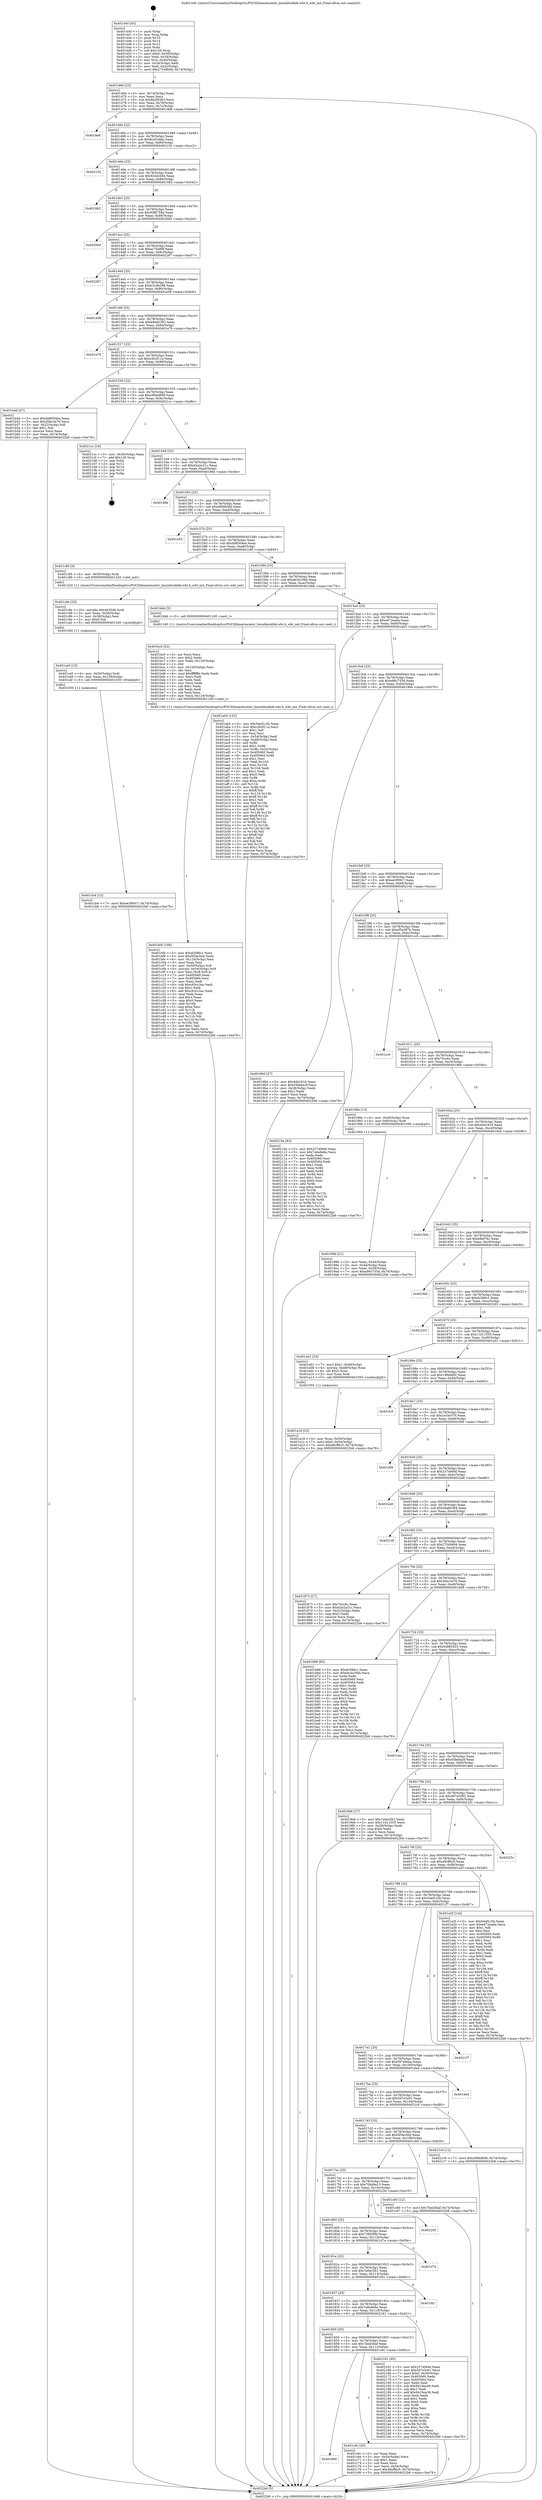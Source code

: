 digraph "0x401440" {
  label = "0x401440 (/mnt/c/Users/mathe/Desktop/tcc/POCII/binaries/extr_linuxblockblk-wbt.h_wbt_init_Final-ollvm.out::main(0))"
  labelloc = "t"
  node[shape=record]

  Entry [label="",width=0.3,height=0.3,shape=circle,fillcolor=black,style=filled]
  "0x40146d" [label="{
     0x40146d [23]\l
     | [instrs]\l
     &nbsp;&nbsp;0x40146d \<+3\>: mov -0x74(%rbp),%eax\l
     &nbsp;&nbsp;0x401470 \<+2\>: mov %eax,%ecx\l
     &nbsp;&nbsp;0x401472 \<+6\>: sub $0x8a2f0363,%ecx\l
     &nbsp;&nbsp;0x401478 \<+3\>: mov %eax,-0x78(%rbp)\l
     &nbsp;&nbsp;0x40147b \<+3\>: mov %ecx,-0x7c(%rbp)\l
     &nbsp;&nbsp;0x40147e \<+6\>: je 00000000004018e6 \<main+0x4a6\>\l
  }"]
  "0x4018e6" [label="{
     0x4018e6\l
  }", style=dashed]
  "0x401484" [label="{
     0x401484 [22]\l
     | [instrs]\l
     &nbsp;&nbsp;0x401484 \<+5\>: jmp 0000000000401489 \<main+0x49\>\l
     &nbsp;&nbsp;0x401489 \<+3\>: mov -0x78(%rbp),%eax\l
     &nbsp;&nbsp;0x40148c \<+5\>: sub $0x8ca53dae,%eax\l
     &nbsp;&nbsp;0x401491 \<+3\>: mov %eax,-0x80(%rbp)\l
     &nbsp;&nbsp;0x401494 \<+6\>: je 0000000000402102 \<main+0xcc2\>\l
  }"]
  Exit [label="",width=0.3,height=0.3,shape=circle,fillcolor=black,style=filled,peripheries=2]
  "0x402102" [label="{
     0x402102\l
  }", style=dashed]
  "0x40149a" [label="{
     0x40149a [25]\l
     | [instrs]\l
     &nbsp;&nbsp;0x40149a \<+5\>: jmp 000000000040149f \<main+0x5f\>\l
     &nbsp;&nbsp;0x40149f \<+3\>: mov -0x78(%rbp),%eax\l
     &nbsp;&nbsp;0x4014a2 \<+5\>: sub $0x92d4cb94,%eax\l
     &nbsp;&nbsp;0x4014a7 \<+6\>: mov %eax,-0x84(%rbp)\l
     &nbsp;&nbsp;0x4014ad \<+6\>: je 0000000000401982 \<main+0x542\>\l
  }"]
  "0x401cb4" [label="{
     0x401cb4 [12]\l
     | [instrs]\l
     &nbsp;&nbsp;0x401cb4 \<+7\>: movl $0xee3f00c7,-0x74(%rbp)\l
     &nbsp;&nbsp;0x401cbb \<+5\>: jmp 00000000004022b6 \<main+0xe76\>\l
  }"]
  "0x401982" [label="{
     0x401982\l
  }", style=dashed]
  "0x4014b3" [label="{
     0x4014b3 [25]\l
     | [instrs]\l
     &nbsp;&nbsp;0x4014b3 \<+5\>: jmp 00000000004014b8 \<main+0x78\>\l
     &nbsp;&nbsp;0x4014b8 \<+3\>: mov -0x78(%rbp),%eax\l
     &nbsp;&nbsp;0x4014bb \<+5\>: sub $0x93f6758a,%eax\l
     &nbsp;&nbsp;0x4014c0 \<+6\>: mov %eax,-0x88(%rbp)\l
     &nbsp;&nbsp;0x4014c6 \<+6\>: je 000000000040206d \<main+0xc2d\>\l
  }"]
  "0x401ca5" [label="{
     0x401ca5 [15]\l
     | [instrs]\l
     &nbsp;&nbsp;0x401ca5 \<+4\>: mov -0x50(%rbp),%rdi\l
     &nbsp;&nbsp;0x401ca9 \<+6\>: mov %eax,-0x128(%rbp)\l
     &nbsp;&nbsp;0x401caf \<+5\>: call 0000000000401030 \<free@plt\>\l
     | [calls]\l
     &nbsp;&nbsp;0x401030 \{1\} (unknown)\l
  }"]
  "0x40206d" [label="{
     0x40206d\l
  }", style=dashed]
  "0x4014cc" [label="{
     0x4014cc [25]\l
     | [instrs]\l
     &nbsp;&nbsp;0x4014cc \<+5\>: jmp 00000000004014d1 \<main+0x91\>\l
     &nbsp;&nbsp;0x4014d1 \<+3\>: mov -0x78(%rbp),%eax\l
     &nbsp;&nbsp;0x4014d4 \<+5\>: sub $0xac75a89f,%eax\l
     &nbsp;&nbsp;0x4014d9 \<+6\>: mov %eax,-0x8c(%rbp)\l
     &nbsp;&nbsp;0x4014df \<+6\>: je 0000000000402297 \<main+0xe57\>\l
  }"]
  "0x401c8e" [label="{
     0x401c8e [23]\l
     | [instrs]\l
     &nbsp;&nbsp;0x401c8e \<+10\>: movabs $0x4030d6,%rdi\l
     &nbsp;&nbsp;0x401c98 \<+3\>: mov %eax,-0x58(%rbp)\l
     &nbsp;&nbsp;0x401c9b \<+3\>: mov -0x58(%rbp),%esi\l
     &nbsp;&nbsp;0x401c9e \<+2\>: mov $0x0,%al\l
     &nbsp;&nbsp;0x401ca0 \<+5\>: call 0000000000401040 \<printf@plt\>\l
     | [calls]\l
     &nbsp;&nbsp;0x401040 \{1\} (unknown)\l
  }"]
  "0x402297" [label="{
     0x402297\l
  }", style=dashed]
  "0x4014e5" [label="{
     0x4014e5 [25]\l
     | [instrs]\l
     &nbsp;&nbsp;0x4014e5 \<+5\>: jmp 00000000004014ea \<main+0xaa\>\l
     &nbsp;&nbsp;0x4014ea \<+3\>: mov -0x78(%rbp),%eax\l
     &nbsp;&nbsp;0x4014ed \<+5\>: sub $0xb319b299,%eax\l
     &nbsp;&nbsp;0x4014f2 \<+6\>: mov %eax,-0x90(%rbp)\l
     &nbsp;&nbsp;0x4014f8 \<+6\>: je 0000000000401e08 \<main+0x9c8\>\l
  }"]
  "0x401869" [label="{
     0x401869\l
  }", style=dashed]
  "0x401e08" [label="{
     0x401e08\l
  }", style=dashed]
  "0x4014fe" [label="{
     0x4014fe [25]\l
     | [instrs]\l
     &nbsp;&nbsp;0x4014fe \<+5\>: jmp 0000000000401503 \<main+0xc3\>\l
     &nbsp;&nbsp;0x401503 \<+3\>: mov -0x78(%rbp),%eax\l
     &nbsp;&nbsp;0x401506 \<+5\>: sub $0xb8ed2392,%eax\l
     &nbsp;&nbsp;0x40150b \<+6\>: mov %eax,-0x94(%rbp)\l
     &nbsp;&nbsp;0x401511 \<+6\>: je 0000000000401e76 \<main+0xa36\>\l
  }"]
  "0x401c6c" [label="{
     0x401c6c [25]\l
     | [instrs]\l
     &nbsp;&nbsp;0x401c6c \<+2\>: xor %eax,%eax\l
     &nbsp;&nbsp;0x401c6e \<+3\>: mov -0x54(%rbp),%ecx\l
     &nbsp;&nbsp;0x401c71 \<+3\>: sub $0x1,%eax\l
     &nbsp;&nbsp;0x401c74 \<+2\>: sub %eax,%ecx\l
     &nbsp;&nbsp;0x401c76 \<+3\>: mov %ecx,-0x54(%rbp)\l
     &nbsp;&nbsp;0x401c79 \<+7\>: movl $0x48cff4c5,-0x74(%rbp)\l
     &nbsp;&nbsp;0x401c80 \<+5\>: jmp 00000000004022b6 \<main+0xe76\>\l
  }"]
  "0x401e76" [label="{
     0x401e76\l
  }", style=dashed]
  "0x401517" [label="{
     0x401517 [25]\l
     | [instrs]\l
     &nbsp;&nbsp;0x401517 \<+5\>: jmp 000000000040151c \<main+0xdc\>\l
     &nbsp;&nbsp;0x40151c \<+3\>: mov -0x78(%rbp),%eax\l
     &nbsp;&nbsp;0x40151f \<+5\>: sub $0xc3b3f11a,%eax\l
     &nbsp;&nbsp;0x401524 \<+6\>: mov %eax,-0x98(%rbp)\l
     &nbsp;&nbsp;0x40152a \<+6\>: je 0000000000401b4d \<main+0x70d\>\l
  }"]
  "0x401850" [label="{
     0x401850 [25]\l
     | [instrs]\l
     &nbsp;&nbsp;0x401850 \<+5\>: jmp 0000000000401855 \<main+0x415\>\l
     &nbsp;&nbsp;0x401855 \<+3\>: mov -0x78(%rbp),%eax\l
     &nbsp;&nbsp;0x401858 \<+5\>: sub $0x7bed3baf,%eax\l
     &nbsp;&nbsp;0x40185d \<+6\>: mov %eax,-0x11c(%rbp)\l
     &nbsp;&nbsp;0x401863 \<+6\>: je 0000000000401c6c \<main+0x82c\>\l
  }"]
  "0x401b4d" [label="{
     0x401b4d [27]\l
     | [instrs]\l
     &nbsp;&nbsp;0x401b4d \<+5\>: mov $0xdd8504ea,%eax\l
     &nbsp;&nbsp;0x401b52 \<+5\>: mov $0x2bbc3a76,%ecx\l
     &nbsp;&nbsp;0x401b57 \<+3\>: mov -0x22(%rbp),%dl\l
     &nbsp;&nbsp;0x401b5a \<+3\>: test $0x1,%dl\l
     &nbsp;&nbsp;0x401b5d \<+3\>: cmovne %ecx,%eax\l
     &nbsp;&nbsp;0x401b60 \<+3\>: mov %eax,-0x74(%rbp)\l
     &nbsp;&nbsp;0x401b63 \<+5\>: jmp 00000000004022b6 \<main+0xe76\>\l
  }"]
  "0x401530" [label="{
     0x401530 [25]\l
     | [instrs]\l
     &nbsp;&nbsp;0x401530 \<+5\>: jmp 0000000000401535 \<main+0xf5\>\l
     &nbsp;&nbsp;0x401535 \<+3\>: mov -0x78(%rbp),%eax\l
     &nbsp;&nbsp;0x401538 \<+5\>: sub $0xc99dd699,%eax\l
     &nbsp;&nbsp;0x40153d \<+6\>: mov %eax,-0x9c(%rbp)\l
     &nbsp;&nbsp;0x401543 \<+6\>: je 00000000004021cc \<main+0xd8c\>\l
  }"]
  "0x402161" [label="{
     0x402161 [95]\l
     | [instrs]\l
     &nbsp;&nbsp;0x402161 \<+5\>: mov $0x2374f49d,%eax\l
     &nbsp;&nbsp;0x402166 \<+5\>: mov $0x5d7e3c61,%ecx\l
     &nbsp;&nbsp;0x40216b \<+7\>: movl $0x0,-0x30(%rbp)\l
     &nbsp;&nbsp;0x402172 \<+7\>: mov 0x405060,%edx\l
     &nbsp;&nbsp;0x402179 \<+7\>: mov 0x405064,%esi\l
     &nbsp;&nbsp;0x402180 \<+2\>: mov %edx,%edi\l
     &nbsp;&nbsp;0x402182 \<+6\>: sub $0x9410ea36,%edi\l
     &nbsp;&nbsp;0x402188 \<+3\>: sub $0x1,%edi\l
     &nbsp;&nbsp;0x40218b \<+6\>: add $0x9410ea36,%edi\l
     &nbsp;&nbsp;0x402191 \<+3\>: imul %edi,%edx\l
     &nbsp;&nbsp;0x402194 \<+3\>: and $0x1,%edx\l
     &nbsp;&nbsp;0x402197 \<+3\>: cmp $0x0,%edx\l
     &nbsp;&nbsp;0x40219a \<+4\>: sete %r8b\l
     &nbsp;&nbsp;0x40219e \<+3\>: cmp $0xa,%esi\l
     &nbsp;&nbsp;0x4021a1 \<+4\>: setl %r9b\l
     &nbsp;&nbsp;0x4021a5 \<+3\>: mov %r8b,%r10b\l
     &nbsp;&nbsp;0x4021a8 \<+3\>: and %r9b,%r10b\l
     &nbsp;&nbsp;0x4021ab \<+3\>: xor %r9b,%r8b\l
     &nbsp;&nbsp;0x4021ae \<+3\>: or %r8b,%r10b\l
     &nbsp;&nbsp;0x4021b1 \<+4\>: test $0x1,%r10b\l
     &nbsp;&nbsp;0x4021b5 \<+3\>: cmovne %ecx,%eax\l
     &nbsp;&nbsp;0x4021b8 \<+3\>: mov %eax,-0x74(%rbp)\l
     &nbsp;&nbsp;0x4021bb \<+5\>: jmp 00000000004022b6 \<main+0xe76\>\l
  }"]
  "0x4021cc" [label="{
     0x4021cc [19]\l
     | [instrs]\l
     &nbsp;&nbsp;0x4021cc \<+3\>: mov -0x30(%rbp),%eax\l
     &nbsp;&nbsp;0x4021cf \<+7\>: add $0x120,%rsp\l
     &nbsp;&nbsp;0x4021d6 \<+1\>: pop %rbx\l
     &nbsp;&nbsp;0x4021d7 \<+2\>: pop %r12\l
     &nbsp;&nbsp;0x4021d9 \<+2\>: pop %r14\l
     &nbsp;&nbsp;0x4021db \<+2\>: pop %r15\l
     &nbsp;&nbsp;0x4021dd \<+1\>: pop %rbp\l
     &nbsp;&nbsp;0x4021de \<+1\>: ret\l
  }"]
  "0x401549" [label="{
     0x401549 [25]\l
     | [instrs]\l
     &nbsp;&nbsp;0x401549 \<+5\>: jmp 000000000040154e \<main+0x10e\>\l
     &nbsp;&nbsp;0x40154e \<+3\>: mov -0x78(%rbp),%eax\l
     &nbsp;&nbsp;0x401551 \<+5\>: sub $0xd2e2a31c,%eax\l
     &nbsp;&nbsp;0x401556 \<+6\>: mov %eax,-0xa0(%rbp)\l
     &nbsp;&nbsp;0x40155c \<+6\>: je 000000000040188e \<main+0x44e\>\l
  }"]
  "0x401837" [label="{
     0x401837 [25]\l
     | [instrs]\l
     &nbsp;&nbsp;0x401837 \<+5\>: jmp 000000000040183c \<main+0x3fc\>\l
     &nbsp;&nbsp;0x40183c \<+3\>: mov -0x78(%rbp),%eax\l
     &nbsp;&nbsp;0x40183f \<+5\>: sub $0x7a6a9e6e,%eax\l
     &nbsp;&nbsp;0x401844 \<+6\>: mov %eax,-0x118(%rbp)\l
     &nbsp;&nbsp;0x40184a \<+6\>: je 0000000000402161 \<main+0xd21\>\l
  }"]
  "0x40188e" [label="{
     0x40188e\l
  }", style=dashed]
  "0x401562" [label="{
     0x401562 [25]\l
     | [instrs]\l
     &nbsp;&nbsp;0x401562 \<+5\>: jmp 0000000000401567 \<main+0x127\>\l
     &nbsp;&nbsp;0x401567 \<+3\>: mov -0x78(%rbp),%eax\l
     &nbsp;&nbsp;0x40156a \<+5\>: sub $0xd6fd926d,%eax\l
     &nbsp;&nbsp;0x40156f \<+6\>: mov %eax,-0xa4(%rbp)\l
     &nbsp;&nbsp;0x401575 \<+6\>: je 0000000000401e55 \<main+0xa15\>\l
  }"]
  "0x401fd1" [label="{
     0x401fd1\l
  }", style=dashed]
  "0x401e55" [label="{
     0x401e55\l
  }", style=dashed]
  "0x40157b" [label="{
     0x40157b [25]\l
     | [instrs]\l
     &nbsp;&nbsp;0x40157b \<+5\>: jmp 0000000000401580 \<main+0x140\>\l
     &nbsp;&nbsp;0x401580 \<+3\>: mov -0x78(%rbp),%eax\l
     &nbsp;&nbsp;0x401583 \<+5\>: sub $0xdd8504ea,%eax\l
     &nbsp;&nbsp;0x401588 \<+6\>: mov %eax,-0xa8(%rbp)\l
     &nbsp;&nbsp;0x40158e \<+6\>: je 0000000000401c85 \<main+0x845\>\l
  }"]
  "0x40181e" [label="{
     0x40181e [25]\l
     | [instrs]\l
     &nbsp;&nbsp;0x40181e \<+5\>: jmp 0000000000401823 \<main+0x3e3\>\l
     &nbsp;&nbsp;0x401823 \<+3\>: mov -0x78(%rbp),%eax\l
     &nbsp;&nbsp;0x401826 \<+5\>: sub $0x7a0ec5b1,%eax\l
     &nbsp;&nbsp;0x40182b \<+6\>: mov %eax,-0x114(%rbp)\l
     &nbsp;&nbsp;0x401831 \<+6\>: je 0000000000401fd1 \<main+0xb91\>\l
  }"]
  "0x401c85" [label="{
     0x401c85 [9]\l
     | [instrs]\l
     &nbsp;&nbsp;0x401c85 \<+4\>: mov -0x50(%rbp),%rdi\l
     &nbsp;&nbsp;0x401c89 \<+5\>: call 0000000000401420 \<wbt_init\>\l
     | [calls]\l
     &nbsp;&nbsp;0x401420 \{1\} (/mnt/c/Users/mathe/Desktop/tcc/POCII/binaries/extr_linuxblockblk-wbt.h_wbt_init_Final-ollvm.out::wbt_init)\l
  }"]
  "0x401594" [label="{
     0x401594 [25]\l
     | [instrs]\l
     &nbsp;&nbsp;0x401594 \<+5\>: jmp 0000000000401599 \<main+0x159\>\l
     &nbsp;&nbsp;0x401599 \<+3\>: mov -0x78(%rbp),%eax\l
     &nbsp;&nbsp;0x40159c \<+5\>: sub $0xde3e194b,%eax\l
     &nbsp;&nbsp;0x4015a1 \<+6\>: mov %eax,-0xac(%rbp)\l
     &nbsp;&nbsp;0x4015a7 \<+6\>: je 0000000000401bbb \<main+0x77b\>\l
  }"]
  "0x401d7e" [label="{
     0x401d7e\l
  }", style=dashed]
  "0x401bbb" [label="{
     0x401bbb [5]\l
     | [instrs]\l
     &nbsp;&nbsp;0x401bbb \<+5\>: call 0000000000401160 \<next_i\>\l
     | [calls]\l
     &nbsp;&nbsp;0x401160 \{1\} (/mnt/c/Users/mathe/Desktop/tcc/POCII/binaries/extr_linuxblockblk-wbt.h_wbt_init_Final-ollvm.out::next_i)\l
  }"]
  "0x4015ad" [label="{
     0x4015ad [25]\l
     | [instrs]\l
     &nbsp;&nbsp;0x4015ad \<+5\>: jmp 00000000004015b2 \<main+0x172\>\l
     &nbsp;&nbsp;0x4015b2 \<+3\>: mov -0x78(%rbp),%eax\l
     &nbsp;&nbsp;0x4015b5 \<+5\>: sub $0xe672eada,%eax\l
     &nbsp;&nbsp;0x4015ba \<+6\>: mov %eax,-0xb0(%rbp)\l
     &nbsp;&nbsp;0x4015c0 \<+6\>: je 0000000000401ab5 \<main+0x675\>\l
  }"]
  "0x401805" [label="{
     0x401805 [25]\l
     | [instrs]\l
     &nbsp;&nbsp;0x401805 \<+5\>: jmp 000000000040180a \<main+0x3ca\>\l
     &nbsp;&nbsp;0x40180a \<+3\>: mov -0x78(%rbp),%eax\l
     &nbsp;&nbsp;0x40180d \<+5\>: sub $0x738f2f9b,%eax\l
     &nbsp;&nbsp;0x401812 \<+6\>: mov %eax,-0x110(%rbp)\l
     &nbsp;&nbsp;0x401818 \<+6\>: je 0000000000401d7e \<main+0x93e\>\l
  }"]
  "0x401ab5" [label="{
     0x401ab5 [152]\l
     | [instrs]\l
     &nbsp;&nbsp;0x401ab5 \<+5\>: mov $0x54ef1c3b,%eax\l
     &nbsp;&nbsp;0x401aba \<+5\>: mov $0xc3b3f11a,%ecx\l
     &nbsp;&nbsp;0x401abf \<+2\>: mov $0x1,%dl\l
     &nbsp;&nbsp;0x401ac1 \<+2\>: xor %esi,%esi\l
     &nbsp;&nbsp;0x401ac3 \<+3\>: mov -0x54(%rbp),%edi\l
     &nbsp;&nbsp;0x401ac6 \<+3\>: cmp -0x48(%rbp),%edi\l
     &nbsp;&nbsp;0x401ac9 \<+4\>: setl %r8b\l
     &nbsp;&nbsp;0x401acd \<+4\>: and $0x1,%r8b\l
     &nbsp;&nbsp;0x401ad1 \<+4\>: mov %r8b,-0x22(%rbp)\l
     &nbsp;&nbsp;0x401ad5 \<+7\>: mov 0x405060,%edi\l
     &nbsp;&nbsp;0x401adc \<+8\>: mov 0x405064,%r9d\l
     &nbsp;&nbsp;0x401ae4 \<+3\>: sub $0x1,%esi\l
     &nbsp;&nbsp;0x401ae7 \<+3\>: mov %edi,%r10d\l
     &nbsp;&nbsp;0x401aea \<+3\>: add %esi,%r10d\l
     &nbsp;&nbsp;0x401aed \<+4\>: imul %r10d,%edi\l
     &nbsp;&nbsp;0x401af1 \<+3\>: and $0x1,%edi\l
     &nbsp;&nbsp;0x401af4 \<+3\>: cmp $0x0,%edi\l
     &nbsp;&nbsp;0x401af7 \<+4\>: sete %r8b\l
     &nbsp;&nbsp;0x401afb \<+4\>: cmp $0xa,%r9d\l
     &nbsp;&nbsp;0x401aff \<+4\>: setl %r11b\l
     &nbsp;&nbsp;0x401b03 \<+3\>: mov %r8b,%bl\l
     &nbsp;&nbsp;0x401b06 \<+3\>: xor $0xff,%bl\l
     &nbsp;&nbsp;0x401b09 \<+3\>: mov %r11b,%r14b\l
     &nbsp;&nbsp;0x401b0c \<+4\>: xor $0xff,%r14b\l
     &nbsp;&nbsp;0x401b10 \<+3\>: xor $0x1,%dl\l
     &nbsp;&nbsp;0x401b13 \<+3\>: mov %bl,%r15b\l
     &nbsp;&nbsp;0x401b16 \<+4\>: and $0xff,%r15b\l
     &nbsp;&nbsp;0x401b1a \<+3\>: and %dl,%r8b\l
     &nbsp;&nbsp;0x401b1d \<+3\>: mov %r14b,%r12b\l
     &nbsp;&nbsp;0x401b20 \<+4\>: and $0xff,%r12b\l
     &nbsp;&nbsp;0x401b24 \<+3\>: and %dl,%r11b\l
     &nbsp;&nbsp;0x401b27 \<+3\>: or %r8b,%r15b\l
     &nbsp;&nbsp;0x401b2a \<+3\>: or %r11b,%r12b\l
     &nbsp;&nbsp;0x401b2d \<+3\>: xor %r12b,%r15b\l
     &nbsp;&nbsp;0x401b30 \<+3\>: or %r14b,%bl\l
     &nbsp;&nbsp;0x401b33 \<+3\>: xor $0xff,%bl\l
     &nbsp;&nbsp;0x401b36 \<+3\>: or $0x1,%dl\l
     &nbsp;&nbsp;0x401b39 \<+2\>: and %dl,%bl\l
     &nbsp;&nbsp;0x401b3b \<+3\>: or %bl,%r15b\l
     &nbsp;&nbsp;0x401b3e \<+4\>: test $0x1,%r15b\l
     &nbsp;&nbsp;0x401b42 \<+3\>: cmovne %ecx,%eax\l
     &nbsp;&nbsp;0x401b45 \<+3\>: mov %eax,-0x74(%rbp)\l
     &nbsp;&nbsp;0x401b48 \<+5\>: jmp 00000000004022b6 \<main+0xe76\>\l
  }"]
  "0x4015c6" [label="{
     0x4015c6 [25]\l
     | [instrs]\l
     &nbsp;&nbsp;0x4015c6 \<+5\>: jmp 00000000004015cb \<main+0x18b\>\l
     &nbsp;&nbsp;0x4015cb \<+3\>: mov -0x78(%rbp),%eax\l
     &nbsp;&nbsp;0x4015ce \<+5\>: sub $0xe86c733d,%eax\l
     &nbsp;&nbsp;0x4015d3 \<+6\>: mov %eax,-0xb4(%rbp)\l
     &nbsp;&nbsp;0x4015d9 \<+6\>: je 00000000004019b0 \<main+0x570\>\l
  }"]
  "0x402250" [label="{
     0x402250\l
  }", style=dashed]
  "0x4019b0" [label="{
     0x4019b0 [27]\l
     | [instrs]\l
     &nbsp;&nbsp;0x4019b0 \<+5\>: mov $0x4dd1816,%eax\l
     &nbsp;&nbsp;0x4019b5 \<+5\>: mov $0x45bbba3f,%ecx\l
     &nbsp;&nbsp;0x4019ba \<+3\>: mov -0x28(%rbp),%edx\l
     &nbsp;&nbsp;0x4019bd \<+3\>: cmp $0x1,%edx\l
     &nbsp;&nbsp;0x4019c0 \<+3\>: cmovl %ecx,%eax\l
     &nbsp;&nbsp;0x4019c3 \<+3\>: mov %eax,-0x74(%rbp)\l
     &nbsp;&nbsp;0x4019c6 \<+5\>: jmp 00000000004022b6 \<main+0xe76\>\l
  }"]
  "0x4015df" [label="{
     0x4015df [25]\l
     | [instrs]\l
     &nbsp;&nbsp;0x4015df \<+5\>: jmp 00000000004015e4 \<main+0x1a4\>\l
     &nbsp;&nbsp;0x4015e4 \<+3\>: mov -0x78(%rbp),%eax\l
     &nbsp;&nbsp;0x4015e7 \<+5\>: sub $0xee3f00c7,%eax\l
     &nbsp;&nbsp;0x4015ec \<+6\>: mov %eax,-0xb8(%rbp)\l
     &nbsp;&nbsp;0x4015f2 \<+6\>: je 000000000040210e \<main+0xcce\>\l
  }"]
  "0x4017ec" [label="{
     0x4017ec [25]\l
     | [instrs]\l
     &nbsp;&nbsp;0x4017ec \<+5\>: jmp 00000000004017f1 \<main+0x3b1\>\l
     &nbsp;&nbsp;0x4017f1 \<+3\>: mov -0x78(%rbp),%eax\l
     &nbsp;&nbsp;0x4017f4 \<+5\>: sub $0x70bd9a13,%eax\l
     &nbsp;&nbsp;0x4017f9 \<+6\>: mov %eax,-0x10c(%rbp)\l
     &nbsp;&nbsp;0x4017ff \<+6\>: je 0000000000402250 \<main+0xe10\>\l
  }"]
  "0x40210e" [label="{
     0x40210e [83]\l
     | [instrs]\l
     &nbsp;&nbsp;0x40210e \<+5\>: mov $0x2374f49d,%eax\l
     &nbsp;&nbsp;0x402113 \<+5\>: mov $0x7a6a9e6e,%ecx\l
     &nbsp;&nbsp;0x402118 \<+2\>: xor %edx,%edx\l
     &nbsp;&nbsp;0x40211a \<+7\>: mov 0x405060,%esi\l
     &nbsp;&nbsp;0x402121 \<+7\>: mov 0x405064,%edi\l
     &nbsp;&nbsp;0x402128 \<+3\>: sub $0x1,%edx\l
     &nbsp;&nbsp;0x40212b \<+3\>: mov %esi,%r8d\l
     &nbsp;&nbsp;0x40212e \<+3\>: add %edx,%r8d\l
     &nbsp;&nbsp;0x402131 \<+4\>: imul %r8d,%esi\l
     &nbsp;&nbsp;0x402135 \<+3\>: and $0x1,%esi\l
     &nbsp;&nbsp;0x402138 \<+3\>: cmp $0x0,%esi\l
     &nbsp;&nbsp;0x40213b \<+4\>: sete %r9b\l
     &nbsp;&nbsp;0x40213f \<+3\>: cmp $0xa,%edi\l
     &nbsp;&nbsp;0x402142 \<+4\>: setl %r10b\l
     &nbsp;&nbsp;0x402146 \<+3\>: mov %r9b,%r11b\l
     &nbsp;&nbsp;0x402149 \<+3\>: and %r10b,%r11b\l
     &nbsp;&nbsp;0x40214c \<+3\>: xor %r10b,%r9b\l
     &nbsp;&nbsp;0x40214f \<+3\>: or %r9b,%r11b\l
     &nbsp;&nbsp;0x402152 \<+4\>: test $0x1,%r11b\l
     &nbsp;&nbsp;0x402156 \<+3\>: cmovne %ecx,%eax\l
     &nbsp;&nbsp;0x402159 \<+3\>: mov %eax,-0x74(%rbp)\l
     &nbsp;&nbsp;0x40215c \<+5\>: jmp 00000000004022b6 \<main+0xe76\>\l
  }"]
  "0x4015f8" [label="{
     0x4015f8 [25]\l
     | [instrs]\l
     &nbsp;&nbsp;0x4015f8 \<+5\>: jmp 00000000004015fd \<main+0x1bd\>\l
     &nbsp;&nbsp;0x4015fd \<+3\>: mov -0x78(%rbp),%eax\l
     &nbsp;&nbsp;0x401600 \<+5\>: sub $0xef5a387b,%eax\l
     &nbsp;&nbsp;0x401605 \<+6\>: mov %eax,-0xbc(%rbp)\l
     &nbsp;&nbsp;0x40160b \<+6\>: je 0000000000401cc0 \<main+0x880\>\l
  }"]
  "0x401c60" [label="{
     0x401c60 [12]\l
     | [instrs]\l
     &nbsp;&nbsp;0x401c60 \<+7\>: movl $0x7bed3baf,-0x74(%rbp)\l
     &nbsp;&nbsp;0x401c67 \<+5\>: jmp 00000000004022b6 \<main+0xe76\>\l
  }"]
  "0x401cc0" [label="{
     0x401cc0\l
  }", style=dashed]
  "0x401611" [label="{
     0x401611 [25]\l
     | [instrs]\l
     &nbsp;&nbsp;0x401611 \<+5\>: jmp 0000000000401616 \<main+0x1d6\>\l
     &nbsp;&nbsp;0x401616 \<+3\>: mov -0x78(%rbp),%eax\l
     &nbsp;&nbsp;0x401619 \<+5\>: sub $0x70cc6c,%eax\l
     &nbsp;&nbsp;0x40161e \<+6\>: mov %eax,-0xc0(%rbp)\l
     &nbsp;&nbsp;0x401624 \<+6\>: je 000000000040198e \<main+0x54e\>\l
  }"]
  "0x4017d3" [label="{
     0x4017d3 [25]\l
     | [instrs]\l
     &nbsp;&nbsp;0x4017d3 \<+5\>: jmp 00000000004017d8 \<main+0x398\>\l
     &nbsp;&nbsp;0x4017d8 \<+3\>: mov -0x78(%rbp),%eax\l
     &nbsp;&nbsp;0x4017db \<+5\>: sub $0x5f3ac5e4,%eax\l
     &nbsp;&nbsp;0x4017e0 \<+6\>: mov %eax,-0x108(%rbp)\l
     &nbsp;&nbsp;0x4017e6 \<+6\>: je 0000000000401c60 \<main+0x820\>\l
  }"]
  "0x40198e" [label="{
     0x40198e [13]\l
     | [instrs]\l
     &nbsp;&nbsp;0x40198e \<+4\>: mov -0x40(%rbp),%rax\l
     &nbsp;&nbsp;0x401992 \<+4\>: mov 0x8(%rax),%rdi\l
     &nbsp;&nbsp;0x401996 \<+5\>: call 0000000000401060 \<atoi@plt\>\l
     | [calls]\l
     &nbsp;&nbsp;0x401060 \{1\} (unknown)\l
  }"]
  "0x40162a" [label="{
     0x40162a [25]\l
     | [instrs]\l
     &nbsp;&nbsp;0x40162a \<+5\>: jmp 000000000040162f \<main+0x1ef\>\l
     &nbsp;&nbsp;0x40162f \<+3\>: mov -0x78(%rbp),%eax\l
     &nbsp;&nbsp;0x401632 \<+5\>: sub $0x4dd1816,%eax\l
     &nbsp;&nbsp;0x401637 \<+6\>: mov %eax,-0xc4(%rbp)\l
     &nbsp;&nbsp;0x40163d \<+6\>: je 00000000004019cb \<main+0x58b\>\l
  }"]
  "0x4021c0" [label="{
     0x4021c0 [12]\l
     | [instrs]\l
     &nbsp;&nbsp;0x4021c0 \<+7\>: movl $0xc99dd699,-0x74(%rbp)\l
     &nbsp;&nbsp;0x4021c7 \<+5\>: jmp 00000000004022b6 \<main+0xe76\>\l
  }"]
  "0x4019cb" [label="{
     0x4019cb\l
  }", style=dashed]
  "0x401643" [label="{
     0x401643 [25]\l
     | [instrs]\l
     &nbsp;&nbsp;0x401643 \<+5\>: jmp 0000000000401648 \<main+0x208\>\l
     &nbsp;&nbsp;0x401648 \<+3\>: mov -0x78(%rbp),%eax\l
     &nbsp;&nbsp;0x40164b \<+5\>: sub $0xb9ef76c,%eax\l
     &nbsp;&nbsp;0x401650 \<+6\>: mov %eax,-0xc8(%rbp)\l
     &nbsp;&nbsp;0x401656 \<+6\>: je 0000000000401fdd \<main+0xb9d\>\l
  }"]
  "0x4017ba" [label="{
     0x4017ba [25]\l
     | [instrs]\l
     &nbsp;&nbsp;0x4017ba \<+5\>: jmp 00000000004017bf \<main+0x37f\>\l
     &nbsp;&nbsp;0x4017bf \<+3\>: mov -0x78(%rbp),%eax\l
     &nbsp;&nbsp;0x4017c2 \<+5\>: sub $0x5d7e3c61,%eax\l
     &nbsp;&nbsp;0x4017c7 \<+6\>: mov %eax,-0x104(%rbp)\l
     &nbsp;&nbsp;0x4017cd \<+6\>: je 00000000004021c0 \<main+0xd80\>\l
  }"]
  "0x401fdd" [label="{
     0x401fdd\l
  }", style=dashed]
  "0x40165c" [label="{
     0x40165c [25]\l
     | [instrs]\l
     &nbsp;&nbsp;0x40165c \<+5\>: jmp 0000000000401661 \<main+0x221\>\l
     &nbsp;&nbsp;0x401661 \<+3\>: mov -0x78(%rbp),%eax\l
     &nbsp;&nbsp;0x401664 \<+5\>: sub $0xdc586c1,%eax\l
     &nbsp;&nbsp;0x401669 \<+6\>: mov %eax,-0xcc(%rbp)\l
     &nbsp;&nbsp;0x40166f \<+6\>: je 0000000000402203 \<main+0xdc3\>\l
  }"]
  "0x401ded" [label="{
     0x401ded\l
  }", style=dashed]
  "0x402203" [label="{
     0x402203\l
  }", style=dashed]
  "0x401675" [label="{
     0x401675 [25]\l
     | [instrs]\l
     &nbsp;&nbsp;0x401675 \<+5\>: jmp 000000000040167a \<main+0x23a\>\l
     &nbsp;&nbsp;0x40167a \<+3\>: mov -0x78(%rbp),%eax\l
     &nbsp;&nbsp;0x40167d \<+5\>: sub $0x11d11555,%eax\l
     &nbsp;&nbsp;0x401682 \<+6\>: mov %eax,-0xd0(%rbp)\l
     &nbsp;&nbsp;0x401688 \<+6\>: je 0000000000401a01 \<main+0x5c1\>\l
  }"]
  "0x4017a1" [label="{
     0x4017a1 [25]\l
     | [instrs]\l
     &nbsp;&nbsp;0x4017a1 \<+5\>: jmp 00000000004017a6 \<main+0x366\>\l
     &nbsp;&nbsp;0x4017a6 \<+3\>: mov -0x78(%rbp),%eax\l
     &nbsp;&nbsp;0x4017a9 \<+5\>: sub $0x597e9dea,%eax\l
     &nbsp;&nbsp;0x4017ae \<+6\>: mov %eax,-0x100(%rbp)\l
     &nbsp;&nbsp;0x4017b4 \<+6\>: je 0000000000401ded \<main+0x9ad\>\l
  }"]
  "0x401a01" [label="{
     0x401a01 [23]\l
     | [instrs]\l
     &nbsp;&nbsp;0x401a01 \<+7\>: movl $0x1,-0x48(%rbp)\l
     &nbsp;&nbsp;0x401a08 \<+4\>: movslq -0x48(%rbp),%rax\l
     &nbsp;&nbsp;0x401a0c \<+4\>: shl $0x2,%rax\l
     &nbsp;&nbsp;0x401a10 \<+3\>: mov %rax,%rdi\l
     &nbsp;&nbsp;0x401a13 \<+5\>: call 0000000000401050 \<malloc@plt\>\l
     | [calls]\l
     &nbsp;&nbsp;0x401050 \{1\} (unknown)\l
  }"]
  "0x40168e" [label="{
     0x40168e [25]\l
     | [instrs]\l
     &nbsp;&nbsp;0x40168e \<+5\>: jmp 0000000000401693 \<main+0x253\>\l
     &nbsp;&nbsp;0x401693 \<+3\>: mov -0x78(%rbp),%eax\l
     &nbsp;&nbsp;0x401696 \<+5\>: sub $0x199efd92,%eax\l
     &nbsp;&nbsp;0x40169b \<+6\>: mov %eax,-0xd4(%rbp)\l
     &nbsp;&nbsp;0x4016a1 \<+6\>: je 0000000000401fc5 \<main+0xb85\>\l
  }"]
  "0x4021f7" [label="{
     0x4021f7\l
  }", style=dashed]
  "0x401fc5" [label="{
     0x401fc5\l
  }", style=dashed]
  "0x4016a7" [label="{
     0x4016a7 [25]\l
     | [instrs]\l
     &nbsp;&nbsp;0x4016a7 \<+5\>: jmp 00000000004016ac \<main+0x26c\>\l
     &nbsp;&nbsp;0x4016ac \<+3\>: mov -0x78(%rbp),%eax\l
     &nbsp;&nbsp;0x4016af \<+5\>: sub $0x1ec5e570,%eax\l
     &nbsp;&nbsp;0x4016b4 \<+6\>: mov %eax,-0xd8(%rbp)\l
     &nbsp;&nbsp;0x4016ba \<+6\>: je 0000000000401f06 \<main+0xac6\>\l
  }"]
  "0x401bf4" [label="{
     0x401bf4 [108]\l
     | [instrs]\l
     &nbsp;&nbsp;0x401bf4 \<+5\>: mov $0xdc586c1,%ecx\l
     &nbsp;&nbsp;0x401bf9 \<+5\>: mov $0x5f3ac5e4,%edx\l
     &nbsp;&nbsp;0x401bfe \<+6\>: mov -0x124(%rbp),%esi\l
     &nbsp;&nbsp;0x401c04 \<+3\>: imul %eax,%esi\l
     &nbsp;&nbsp;0x401c07 \<+4\>: mov -0x50(%rbp),%r8\l
     &nbsp;&nbsp;0x401c0b \<+4\>: movslq -0x54(%rbp),%r9\l
     &nbsp;&nbsp;0x401c0f \<+4\>: mov %esi,(%r8,%r9,4)\l
     &nbsp;&nbsp;0x401c13 \<+7\>: mov 0x405060,%eax\l
     &nbsp;&nbsp;0x401c1a \<+7\>: mov 0x405064,%esi\l
     &nbsp;&nbsp;0x401c21 \<+2\>: mov %eax,%edi\l
     &nbsp;&nbsp;0x401c23 \<+6\>: sub $0xc63cc3ac,%edi\l
     &nbsp;&nbsp;0x401c29 \<+3\>: sub $0x1,%edi\l
     &nbsp;&nbsp;0x401c2c \<+6\>: add $0xc63cc3ac,%edi\l
     &nbsp;&nbsp;0x401c32 \<+3\>: imul %edi,%eax\l
     &nbsp;&nbsp;0x401c35 \<+3\>: and $0x1,%eax\l
     &nbsp;&nbsp;0x401c38 \<+3\>: cmp $0x0,%eax\l
     &nbsp;&nbsp;0x401c3b \<+4\>: sete %r10b\l
     &nbsp;&nbsp;0x401c3f \<+3\>: cmp $0xa,%esi\l
     &nbsp;&nbsp;0x401c42 \<+4\>: setl %r11b\l
     &nbsp;&nbsp;0x401c46 \<+3\>: mov %r10b,%bl\l
     &nbsp;&nbsp;0x401c49 \<+3\>: and %r11b,%bl\l
     &nbsp;&nbsp;0x401c4c \<+3\>: xor %r11b,%r10b\l
     &nbsp;&nbsp;0x401c4f \<+3\>: or %r10b,%bl\l
     &nbsp;&nbsp;0x401c52 \<+3\>: test $0x1,%bl\l
     &nbsp;&nbsp;0x401c55 \<+3\>: cmovne %edx,%ecx\l
     &nbsp;&nbsp;0x401c58 \<+3\>: mov %ecx,-0x74(%rbp)\l
     &nbsp;&nbsp;0x401c5b \<+5\>: jmp 00000000004022b6 \<main+0xe76\>\l
  }"]
  "0x401f06" [label="{
     0x401f06\l
  }", style=dashed]
  "0x4016c0" [label="{
     0x4016c0 [25]\l
     | [instrs]\l
     &nbsp;&nbsp;0x4016c0 \<+5\>: jmp 00000000004016c5 \<main+0x285\>\l
     &nbsp;&nbsp;0x4016c5 \<+3\>: mov -0x78(%rbp),%eax\l
     &nbsp;&nbsp;0x4016c8 \<+5\>: sub $0x2374f49d,%eax\l
     &nbsp;&nbsp;0x4016cd \<+6\>: mov %eax,-0xdc(%rbp)\l
     &nbsp;&nbsp;0x4016d3 \<+6\>: je 00000000004022a8 \<main+0xe68\>\l
  }"]
  "0x401bc0" [label="{
     0x401bc0 [52]\l
     | [instrs]\l
     &nbsp;&nbsp;0x401bc0 \<+2\>: xor %ecx,%ecx\l
     &nbsp;&nbsp;0x401bc2 \<+5\>: mov $0x2,%edx\l
     &nbsp;&nbsp;0x401bc7 \<+6\>: mov %edx,-0x120(%rbp)\l
     &nbsp;&nbsp;0x401bcd \<+1\>: cltd\l
     &nbsp;&nbsp;0x401bce \<+6\>: mov -0x120(%rbp),%esi\l
     &nbsp;&nbsp;0x401bd4 \<+2\>: idiv %esi\l
     &nbsp;&nbsp;0x401bd6 \<+6\>: imul $0xfffffffe,%edx,%edx\l
     &nbsp;&nbsp;0x401bdc \<+2\>: mov %ecx,%edi\l
     &nbsp;&nbsp;0x401bde \<+2\>: sub %edx,%edi\l
     &nbsp;&nbsp;0x401be0 \<+2\>: mov %ecx,%edx\l
     &nbsp;&nbsp;0x401be2 \<+3\>: sub $0x1,%edx\l
     &nbsp;&nbsp;0x401be5 \<+2\>: add %edx,%edi\l
     &nbsp;&nbsp;0x401be7 \<+2\>: sub %edi,%ecx\l
     &nbsp;&nbsp;0x401be9 \<+6\>: mov %ecx,-0x124(%rbp)\l
     &nbsp;&nbsp;0x401bef \<+5\>: call 0000000000401160 \<next_i\>\l
     | [calls]\l
     &nbsp;&nbsp;0x401160 \{1\} (/mnt/c/Users/mathe/Desktop/tcc/POCII/binaries/extr_linuxblockblk-wbt.h_wbt_init_Final-ollvm.out::next_i)\l
  }"]
  "0x4022a8" [label="{
     0x4022a8\l
  }", style=dashed]
  "0x4016d9" [label="{
     0x4016d9 [25]\l
     | [instrs]\l
     &nbsp;&nbsp;0x4016d9 \<+5\>: jmp 00000000004016de \<main+0x29e\>\l
     &nbsp;&nbsp;0x4016de \<+3\>: mov -0x78(%rbp),%eax\l
     &nbsp;&nbsp;0x4016e1 \<+5\>: sub $0x26a8d384,%eax\l
     &nbsp;&nbsp;0x4016e6 \<+6\>: mov %eax,-0xe0(%rbp)\l
     &nbsp;&nbsp;0x4016ec \<+6\>: je 00000000004021df \<main+0xd9f\>\l
  }"]
  "0x401788" [label="{
     0x401788 [25]\l
     | [instrs]\l
     &nbsp;&nbsp;0x401788 \<+5\>: jmp 000000000040178d \<main+0x34d\>\l
     &nbsp;&nbsp;0x40178d \<+3\>: mov -0x78(%rbp),%eax\l
     &nbsp;&nbsp;0x401790 \<+5\>: sub $0x54ef1c3b,%eax\l
     &nbsp;&nbsp;0x401795 \<+6\>: mov %eax,-0xfc(%rbp)\l
     &nbsp;&nbsp;0x40179b \<+6\>: je 00000000004021f7 \<main+0xdb7\>\l
  }"]
  "0x4021df" [label="{
     0x4021df\l
  }", style=dashed]
  "0x4016f2" [label="{
     0x4016f2 [25]\l
     | [instrs]\l
     &nbsp;&nbsp;0x4016f2 \<+5\>: jmp 00000000004016f7 \<main+0x2b7\>\l
     &nbsp;&nbsp;0x4016f7 \<+3\>: mov -0x78(%rbp),%eax\l
     &nbsp;&nbsp;0x4016fa \<+5\>: sub $0x27549b94,%eax\l
     &nbsp;&nbsp;0x4016ff \<+6\>: mov %eax,-0xe4(%rbp)\l
     &nbsp;&nbsp;0x401705 \<+6\>: je 0000000000401873 \<main+0x433\>\l
  }"]
  "0x401a2f" [label="{
     0x401a2f [134]\l
     | [instrs]\l
     &nbsp;&nbsp;0x401a2f \<+5\>: mov $0x54ef1c3b,%eax\l
     &nbsp;&nbsp;0x401a34 \<+5\>: mov $0xe672eada,%ecx\l
     &nbsp;&nbsp;0x401a39 \<+2\>: mov $0x1,%dl\l
     &nbsp;&nbsp;0x401a3b \<+2\>: xor %esi,%esi\l
     &nbsp;&nbsp;0x401a3d \<+7\>: mov 0x405060,%edi\l
     &nbsp;&nbsp;0x401a44 \<+8\>: mov 0x405064,%r8d\l
     &nbsp;&nbsp;0x401a4c \<+3\>: sub $0x1,%esi\l
     &nbsp;&nbsp;0x401a4f \<+3\>: mov %edi,%r9d\l
     &nbsp;&nbsp;0x401a52 \<+3\>: add %esi,%r9d\l
     &nbsp;&nbsp;0x401a55 \<+4\>: imul %r9d,%edi\l
     &nbsp;&nbsp;0x401a59 \<+3\>: and $0x1,%edi\l
     &nbsp;&nbsp;0x401a5c \<+3\>: cmp $0x0,%edi\l
     &nbsp;&nbsp;0x401a5f \<+4\>: sete %r10b\l
     &nbsp;&nbsp;0x401a63 \<+4\>: cmp $0xa,%r8d\l
     &nbsp;&nbsp;0x401a67 \<+4\>: setl %r11b\l
     &nbsp;&nbsp;0x401a6b \<+3\>: mov %r10b,%bl\l
     &nbsp;&nbsp;0x401a6e \<+3\>: xor $0xff,%bl\l
     &nbsp;&nbsp;0x401a71 \<+3\>: mov %r11b,%r14b\l
     &nbsp;&nbsp;0x401a74 \<+4\>: xor $0xff,%r14b\l
     &nbsp;&nbsp;0x401a78 \<+3\>: xor $0x0,%dl\l
     &nbsp;&nbsp;0x401a7b \<+3\>: mov %bl,%r15b\l
     &nbsp;&nbsp;0x401a7e \<+4\>: and $0x0,%r15b\l
     &nbsp;&nbsp;0x401a82 \<+3\>: and %dl,%r10b\l
     &nbsp;&nbsp;0x401a85 \<+3\>: mov %r14b,%r12b\l
     &nbsp;&nbsp;0x401a88 \<+4\>: and $0x0,%r12b\l
     &nbsp;&nbsp;0x401a8c \<+3\>: and %dl,%r11b\l
     &nbsp;&nbsp;0x401a8f \<+3\>: or %r10b,%r15b\l
     &nbsp;&nbsp;0x401a92 \<+3\>: or %r11b,%r12b\l
     &nbsp;&nbsp;0x401a95 \<+3\>: xor %r12b,%r15b\l
     &nbsp;&nbsp;0x401a98 \<+3\>: or %r14b,%bl\l
     &nbsp;&nbsp;0x401a9b \<+3\>: xor $0xff,%bl\l
     &nbsp;&nbsp;0x401a9e \<+3\>: or $0x0,%dl\l
     &nbsp;&nbsp;0x401aa1 \<+2\>: and %dl,%bl\l
     &nbsp;&nbsp;0x401aa3 \<+3\>: or %bl,%r15b\l
     &nbsp;&nbsp;0x401aa6 \<+4\>: test $0x1,%r15b\l
     &nbsp;&nbsp;0x401aaa \<+3\>: cmovne %ecx,%eax\l
     &nbsp;&nbsp;0x401aad \<+3\>: mov %eax,-0x74(%rbp)\l
     &nbsp;&nbsp;0x401ab0 \<+5\>: jmp 00000000004022b6 \<main+0xe76\>\l
  }"]
  "0x401873" [label="{
     0x401873 [27]\l
     | [instrs]\l
     &nbsp;&nbsp;0x401873 \<+5\>: mov $0x70cc6c,%eax\l
     &nbsp;&nbsp;0x401878 \<+5\>: mov $0xd2e2a31c,%ecx\l
     &nbsp;&nbsp;0x40187d \<+3\>: mov -0x2c(%rbp),%edx\l
     &nbsp;&nbsp;0x401880 \<+3\>: cmp $0x2,%edx\l
     &nbsp;&nbsp;0x401883 \<+3\>: cmovne %ecx,%eax\l
     &nbsp;&nbsp;0x401886 \<+3\>: mov %eax,-0x74(%rbp)\l
     &nbsp;&nbsp;0x401889 \<+5\>: jmp 00000000004022b6 \<main+0xe76\>\l
  }"]
  "0x40170b" [label="{
     0x40170b [25]\l
     | [instrs]\l
     &nbsp;&nbsp;0x40170b \<+5\>: jmp 0000000000401710 \<main+0x2d0\>\l
     &nbsp;&nbsp;0x401710 \<+3\>: mov -0x78(%rbp),%eax\l
     &nbsp;&nbsp;0x401713 \<+5\>: sub $0x2bbc3a76,%eax\l
     &nbsp;&nbsp;0x401718 \<+6\>: mov %eax,-0xe8(%rbp)\l
     &nbsp;&nbsp;0x40171e \<+6\>: je 0000000000401b68 \<main+0x728\>\l
  }"]
  "0x4022b6" [label="{
     0x4022b6 [5]\l
     | [instrs]\l
     &nbsp;&nbsp;0x4022b6 \<+5\>: jmp 000000000040146d \<main+0x2d\>\l
  }"]
  "0x401440" [label="{
     0x401440 [45]\l
     | [instrs]\l
     &nbsp;&nbsp;0x401440 \<+1\>: push %rbp\l
     &nbsp;&nbsp;0x401441 \<+3\>: mov %rsp,%rbp\l
     &nbsp;&nbsp;0x401444 \<+2\>: push %r15\l
     &nbsp;&nbsp;0x401446 \<+2\>: push %r14\l
     &nbsp;&nbsp;0x401448 \<+2\>: push %r12\l
     &nbsp;&nbsp;0x40144a \<+1\>: push %rbx\l
     &nbsp;&nbsp;0x40144b \<+7\>: sub $0x120,%rsp\l
     &nbsp;&nbsp;0x401452 \<+7\>: movl $0x0,-0x30(%rbp)\l
     &nbsp;&nbsp;0x401459 \<+3\>: mov %edi,-0x34(%rbp)\l
     &nbsp;&nbsp;0x40145c \<+4\>: mov %rsi,-0x40(%rbp)\l
     &nbsp;&nbsp;0x401460 \<+3\>: mov -0x34(%rbp),%edi\l
     &nbsp;&nbsp;0x401463 \<+3\>: mov %edi,-0x2c(%rbp)\l
     &nbsp;&nbsp;0x401466 \<+7\>: movl $0x27549b94,-0x74(%rbp)\l
  }"]
  "0x40199b" [label="{
     0x40199b [21]\l
     | [instrs]\l
     &nbsp;&nbsp;0x40199b \<+3\>: mov %eax,-0x44(%rbp)\l
     &nbsp;&nbsp;0x40199e \<+3\>: mov -0x44(%rbp),%eax\l
     &nbsp;&nbsp;0x4019a1 \<+3\>: mov %eax,-0x28(%rbp)\l
     &nbsp;&nbsp;0x4019a4 \<+7\>: movl $0xe86c733d,-0x74(%rbp)\l
     &nbsp;&nbsp;0x4019ab \<+5\>: jmp 00000000004022b6 \<main+0xe76\>\l
  }"]
  "0x40176f" [label="{
     0x40176f [25]\l
     | [instrs]\l
     &nbsp;&nbsp;0x40176f \<+5\>: jmp 0000000000401774 \<main+0x334\>\l
     &nbsp;&nbsp;0x401774 \<+3\>: mov -0x78(%rbp),%eax\l
     &nbsp;&nbsp;0x401777 \<+5\>: sub $0x48cff4c5,%eax\l
     &nbsp;&nbsp;0x40177c \<+6\>: mov %eax,-0xf8(%rbp)\l
     &nbsp;&nbsp;0x401782 \<+6\>: je 0000000000401a2f \<main+0x5ef\>\l
  }"]
  "0x401b68" [label="{
     0x401b68 [83]\l
     | [instrs]\l
     &nbsp;&nbsp;0x401b68 \<+5\>: mov $0xdc586c1,%eax\l
     &nbsp;&nbsp;0x401b6d \<+5\>: mov $0xde3e194b,%ecx\l
     &nbsp;&nbsp;0x401b72 \<+2\>: xor %edx,%edx\l
     &nbsp;&nbsp;0x401b74 \<+7\>: mov 0x405060,%esi\l
     &nbsp;&nbsp;0x401b7b \<+7\>: mov 0x405064,%edi\l
     &nbsp;&nbsp;0x401b82 \<+3\>: sub $0x1,%edx\l
     &nbsp;&nbsp;0x401b85 \<+3\>: mov %esi,%r8d\l
     &nbsp;&nbsp;0x401b88 \<+3\>: add %edx,%r8d\l
     &nbsp;&nbsp;0x401b8b \<+4\>: imul %r8d,%esi\l
     &nbsp;&nbsp;0x401b8f \<+3\>: and $0x1,%esi\l
     &nbsp;&nbsp;0x401b92 \<+3\>: cmp $0x0,%esi\l
     &nbsp;&nbsp;0x401b95 \<+4\>: sete %r9b\l
     &nbsp;&nbsp;0x401b99 \<+3\>: cmp $0xa,%edi\l
     &nbsp;&nbsp;0x401b9c \<+4\>: setl %r10b\l
     &nbsp;&nbsp;0x401ba0 \<+3\>: mov %r9b,%r11b\l
     &nbsp;&nbsp;0x401ba3 \<+3\>: and %r10b,%r11b\l
     &nbsp;&nbsp;0x401ba6 \<+3\>: xor %r10b,%r9b\l
     &nbsp;&nbsp;0x401ba9 \<+3\>: or %r9b,%r11b\l
     &nbsp;&nbsp;0x401bac \<+4\>: test $0x1,%r11b\l
     &nbsp;&nbsp;0x401bb0 \<+3\>: cmovne %ecx,%eax\l
     &nbsp;&nbsp;0x401bb3 \<+3\>: mov %eax,-0x74(%rbp)\l
     &nbsp;&nbsp;0x401bb6 \<+5\>: jmp 00000000004022b6 \<main+0xe76\>\l
  }"]
  "0x401724" [label="{
     0x401724 [25]\l
     | [instrs]\l
     &nbsp;&nbsp;0x401724 \<+5\>: jmp 0000000000401729 \<main+0x2e9\>\l
     &nbsp;&nbsp;0x401729 \<+3\>: mov -0x78(%rbp),%eax\l
     &nbsp;&nbsp;0x40172c \<+5\>: sub $0x44885433,%eax\l
     &nbsp;&nbsp;0x401731 \<+6\>: mov %eax,-0xec(%rbp)\l
     &nbsp;&nbsp;0x401737 \<+6\>: je 0000000000401cee \<main+0x8ae\>\l
  }"]
  "0x40225c" [label="{
     0x40225c\l
  }", style=dashed]
  "0x401cee" [label="{
     0x401cee\l
  }", style=dashed]
  "0x40173d" [label="{
     0x40173d [25]\l
     | [instrs]\l
     &nbsp;&nbsp;0x40173d \<+5\>: jmp 0000000000401742 \<main+0x302\>\l
     &nbsp;&nbsp;0x401742 \<+3\>: mov -0x78(%rbp),%eax\l
     &nbsp;&nbsp;0x401745 \<+5\>: sub $0x45bbba3f,%eax\l
     &nbsp;&nbsp;0x40174a \<+6\>: mov %eax,-0xf0(%rbp)\l
     &nbsp;&nbsp;0x401750 \<+6\>: je 00000000004019e6 \<main+0x5a6\>\l
  }"]
  "0x401a18" [label="{
     0x401a18 [23]\l
     | [instrs]\l
     &nbsp;&nbsp;0x401a18 \<+4\>: mov %rax,-0x50(%rbp)\l
     &nbsp;&nbsp;0x401a1c \<+7\>: movl $0x0,-0x54(%rbp)\l
     &nbsp;&nbsp;0x401a23 \<+7\>: movl $0x48cff4c5,-0x74(%rbp)\l
     &nbsp;&nbsp;0x401a2a \<+5\>: jmp 00000000004022b6 \<main+0xe76\>\l
  }"]
  "0x4019e6" [label="{
     0x4019e6 [27]\l
     | [instrs]\l
     &nbsp;&nbsp;0x4019e6 \<+5\>: mov $0x7a0ec5b1,%eax\l
     &nbsp;&nbsp;0x4019eb \<+5\>: mov $0x11d11555,%ecx\l
     &nbsp;&nbsp;0x4019f0 \<+3\>: mov -0x28(%rbp),%edx\l
     &nbsp;&nbsp;0x4019f3 \<+3\>: cmp $0x0,%edx\l
     &nbsp;&nbsp;0x4019f6 \<+3\>: cmove %ecx,%eax\l
     &nbsp;&nbsp;0x4019f9 \<+3\>: mov %eax,-0x74(%rbp)\l
     &nbsp;&nbsp;0x4019fc \<+5\>: jmp 00000000004022b6 \<main+0xe76\>\l
  }"]
  "0x401756" [label="{
     0x401756 [25]\l
     | [instrs]\l
     &nbsp;&nbsp;0x401756 \<+5\>: jmp 000000000040175b \<main+0x31b\>\l
     &nbsp;&nbsp;0x40175b \<+3\>: mov -0x78(%rbp),%eax\l
     &nbsp;&nbsp;0x40175e \<+5\>: sub $0x487e2092,%eax\l
     &nbsp;&nbsp;0x401763 \<+6\>: mov %eax,-0xf4(%rbp)\l
     &nbsp;&nbsp;0x401769 \<+6\>: je 000000000040225c \<main+0xe1c\>\l
  }"]
  Entry -> "0x401440" [label=" 1"]
  "0x40146d" -> "0x4018e6" [label=" 0"]
  "0x40146d" -> "0x401484" [label=" 20"]
  "0x4021cc" -> Exit [label=" 1"]
  "0x401484" -> "0x402102" [label=" 0"]
  "0x401484" -> "0x40149a" [label=" 20"]
  "0x4021c0" -> "0x4022b6" [label=" 1"]
  "0x40149a" -> "0x401982" [label=" 0"]
  "0x40149a" -> "0x4014b3" [label=" 20"]
  "0x402161" -> "0x4022b6" [label=" 1"]
  "0x4014b3" -> "0x40206d" [label=" 0"]
  "0x4014b3" -> "0x4014cc" [label=" 20"]
  "0x40210e" -> "0x4022b6" [label=" 1"]
  "0x4014cc" -> "0x402297" [label=" 0"]
  "0x4014cc" -> "0x4014e5" [label=" 20"]
  "0x401cb4" -> "0x4022b6" [label=" 1"]
  "0x4014e5" -> "0x401e08" [label=" 0"]
  "0x4014e5" -> "0x4014fe" [label=" 20"]
  "0x401ca5" -> "0x401cb4" [label=" 1"]
  "0x4014fe" -> "0x401e76" [label=" 0"]
  "0x4014fe" -> "0x401517" [label=" 20"]
  "0x401c8e" -> "0x401ca5" [label=" 1"]
  "0x401517" -> "0x401b4d" [label=" 2"]
  "0x401517" -> "0x401530" [label=" 18"]
  "0x401c6c" -> "0x4022b6" [label=" 1"]
  "0x401530" -> "0x4021cc" [label=" 1"]
  "0x401530" -> "0x401549" [label=" 17"]
  "0x401850" -> "0x401869" [label=" 0"]
  "0x401549" -> "0x40188e" [label=" 0"]
  "0x401549" -> "0x401562" [label=" 17"]
  "0x401c85" -> "0x401c8e" [label=" 1"]
  "0x401562" -> "0x401e55" [label=" 0"]
  "0x401562" -> "0x40157b" [label=" 17"]
  "0x401837" -> "0x401850" [label=" 1"]
  "0x40157b" -> "0x401c85" [label=" 1"]
  "0x40157b" -> "0x401594" [label=" 16"]
  "0x401850" -> "0x401c6c" [label=" 1"]
  "0x401594" -> "0x401bbb" [label=" 1"]
  "0x401594" -> "0x4015ad" [label=" 15"]
  "0x40181e" -> "0x401837" [label=" 2"]
  "0x4015ad" -> "0x401ab5" [label=" 2"]
  "0x4015ad" -> "0x4015c6" [label=" 13"]
  "0x401837" -> "0x402161" [label=" 1"]
  "0x4015c6" -> "0x4019b0" [label=" 1"]
  "0x4015c6" -> "0x4015df" [label=" 12"]
  "0x401805" -> "0x40181e" [label=" 2"]
  "0x4015df" -> "0x40210e" [label=" 1"]
  "0x4015df" -> "0x4015f8" [label=" 11"]
  "0x40181e" -> "0x401fd1" [label=" 0"]
  "0x4015f8" -> "0x401cc0" [label=" 0"]
  "0x4015f8" -> "0x401611" [label=" 11"]
  "0x4017ec" -> "0x401805" [label=" 2"]
  "0x401611" -> "0x40198e" [label=" 1"]
  "0x401611" -> "0x40162a" [label=" 10"]
  "0x401805" -> "0x401d7e" [label=" 0"]
  "0x40162a" -> "0x4019cb" [label=" 0"]
  "0x40162a" -> "0x401643" [label=" 10"]
  "0x401c60" -> "0x4022b6" [label=" 1"]
  "0x401643" -> "0x401fdd" [label=" 0"]
  "0x401643" -> "0x40165c" [label=" 10"]
  "0x4017d3" -> "0x401c60" [label=" 1"]
  "0x40165c" -> "0x402203" [label=" 0"]
  "0x40165c" -> "0x401675" [label=" 10"]
  "0x4017ec" -> "0x402250" [label=" 0"]
  "0x401675" -> "0x401a01" [label=" 1"]
  "0x401675" -> "0x40168e" [label=" 9"]
  "0x4017ba" -> "0x4021c0" [label=" 1"]
  "0x40168e" -> "0x401fc5" [label=" 0"]
  "0x40168e" -> "0x4016a7" [label=" 9"]
  "0x4017d3" -> "0x4017ec" [label=" 2"]
  "0x4016a7" -> "0x401f06" [label=" 0"]
  "0x4016a7" -> "0x4016c0" [label=" 9"]
  "0x4017a1" -> "0x401ded" [label=" 0"]
  "0x4016c0" -> "0x4022a8" [label=" 0"]
  "0x4016c0" -> "0x4016d9" [label=" 9"]
  "0x4017ba" -> "0x4017d3" [label=" 3"]
  "0x4016d9" -> "0x4021df" [label=" 0"]
  "0x4016d9" -> "0x4016f2" [label=" 9"]
  "0x401788" -> "0x4017a1" [label=" 4"]
  "0x4016f2" -> "0x401873" [label=" 1"]
  "0x4016f2" -> "0x40170b" [label=" 8"]
  "0x401873" -> "0x4022b6" [label=" 1"]
  "0x401440" -> "0x40146d" [label=" 1"]
  "0x4022b6" -> "0x40146d" [label=" 19"]
  "0x40198e" -> "0x40199b" [label=" 1"]
  "0x40199b" -> "0x4022b6" [label=" 1"]
  "0x4019b0" -> "0x4022b6" [label=" 1"]
  "0x401788" -> "0x4021f7" [label=" 0"]
  "0x40170b" -> "0x401b68" [label=" 1"]
  "0x40170b" -> "0x401724" [label=" 7"]
  "0x401bf4" -> "0x4022b6" [label=" 1"]
  "0x401724" -> "0x401cee" [label=" 0"]
  "0x401724" -> "0x40173d" [label=" 7"]
  "0x401bc0" -> "0x401bf4" [label=" 1"]
  "0x40173d" -> "0x4019e6" [label=" 1"]
  "0x40173d" -> "0x401756" [label=" 6"]
  "0x4019e6" -> "0x4022b6" [label=" 1"]
  "0x401a01" -> "0x401a18" [label=" 1"]
  "0x401a18" -> "0x4022b6" [label=" 1"]
  "0x401bbb" -> "0x401bc0" [label=" 1"]
  "0x401756" -> "0x40225c" [label=" 0"]
  "0x401756" -> "0x40176f" [label=" 6"]
  "0x4017a1" -> "0x4017ba" [label=" 4"]
  "0x40176f" -> "0x401a2f" [label=" 2"]
  "0x40176f" -> "0x401788" [label=" 4"]
  "0x401a2f" -> "0x4022b6" [label=" 2"]
  "0x401ab5" -> "0x4022b6" [label=" 2"]
  "0x401b4d" -> "0x4022b6" [label=" 2"]
  "0x401b68" -> "0x4022b6" [label=" 1"]
}
